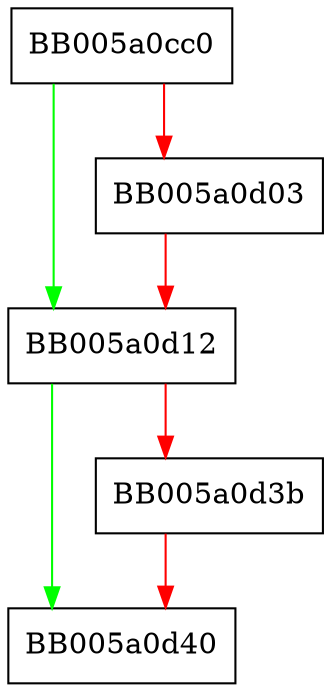 digraph OSSL_ENCODER_do_all_provided {
  node [shape="box"];
  graph [splines=ortho];
  BB005a0cc0 -> BB005a0d12 [color="green"];
  BB005a0cc0 -> BB005a0d03 [color="red"];
  BB005a0d03 -> BB005a0d12 [color="red"];
  BB005a0d12 -> BB005a0d40 [color="green"];
  BB005a0d12 -> BB005a0d3b [color="red"];
  BB005a0d3b -> BB005a0d40 [color="red"];
}